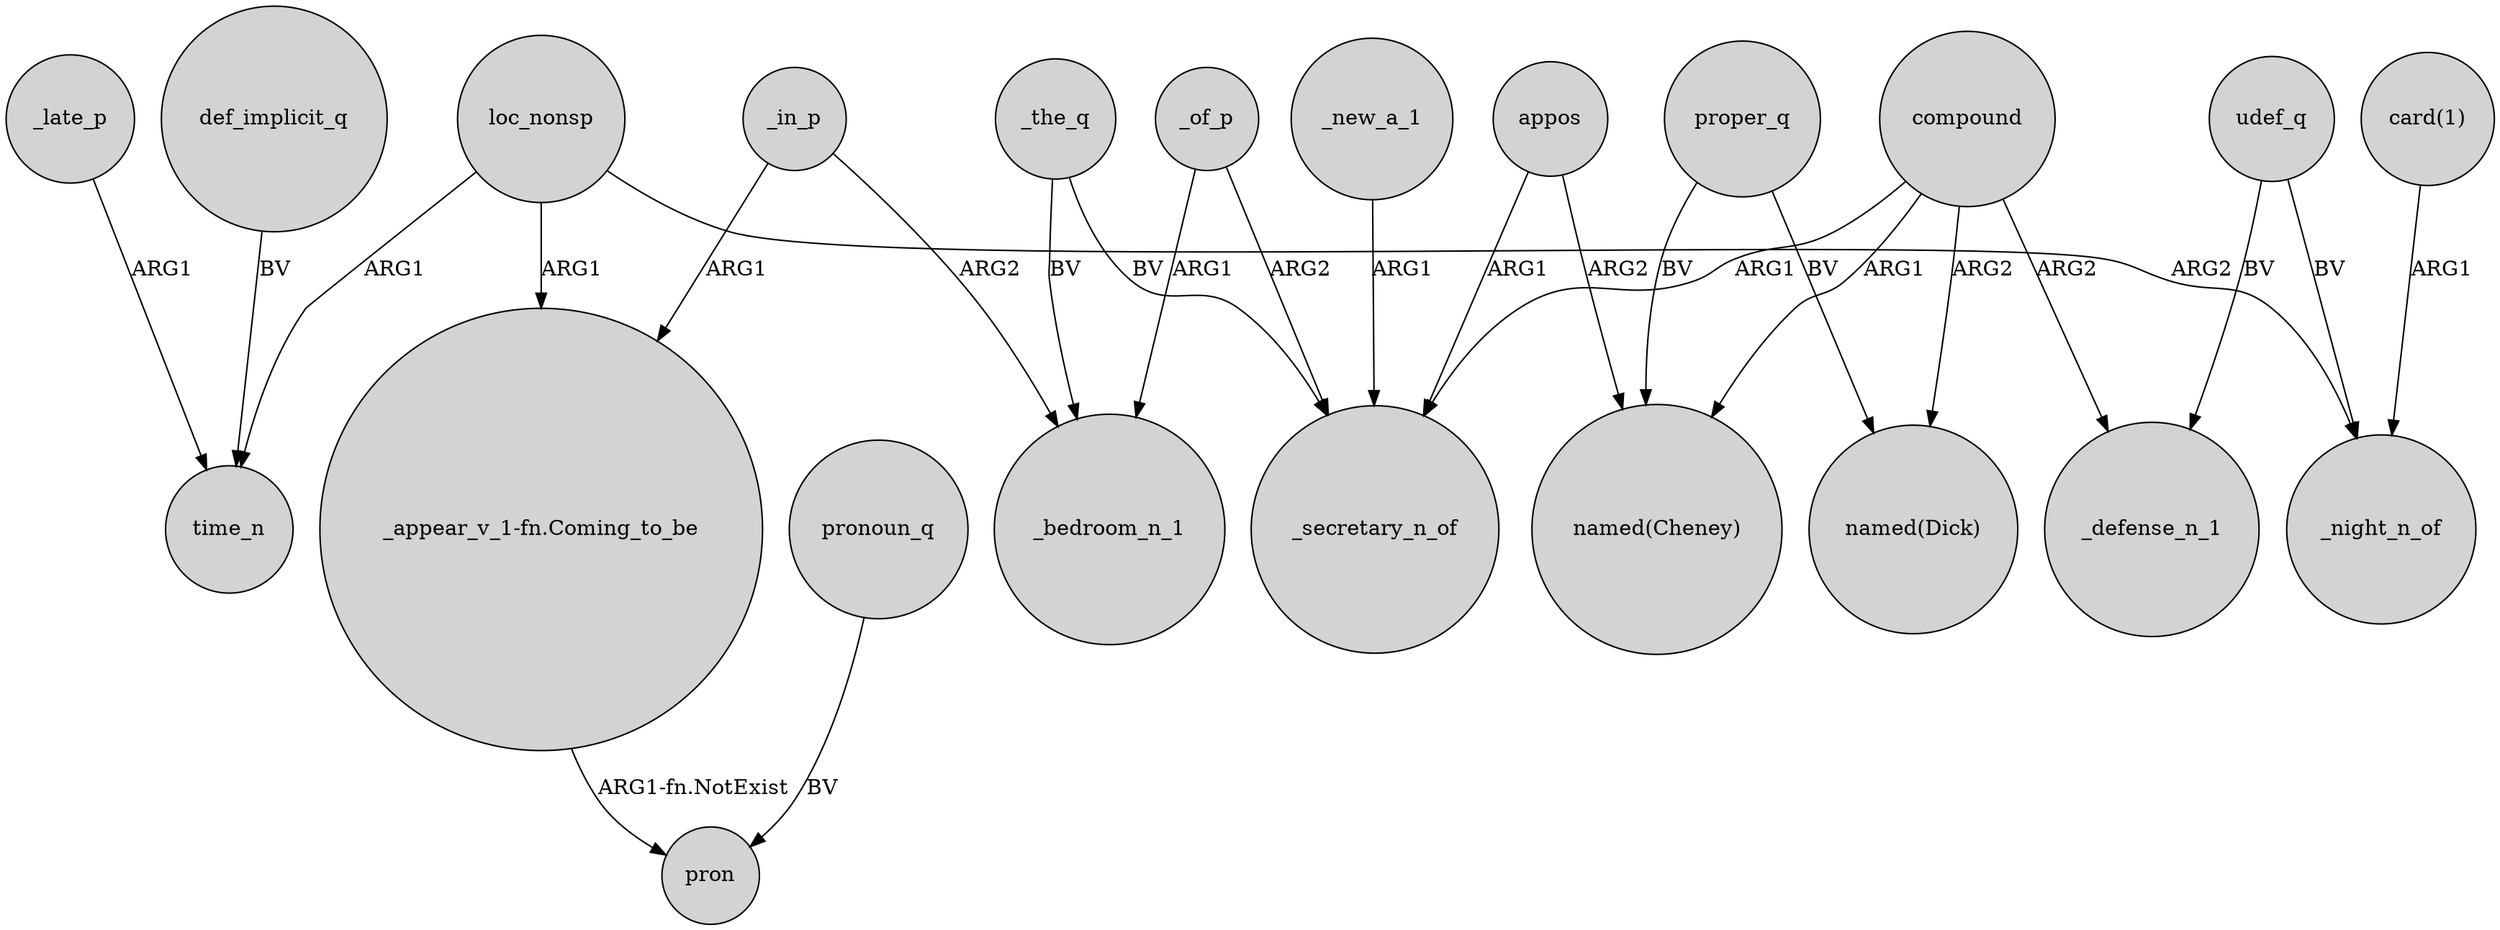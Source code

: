 digraph {
	node [shape=circle style=filled]
	_late_p -> time_n [label=ARG1]
	compound -> "named(Dick)" [label=ARG2]
	def_implicit_q -> time_n [label=BV]
	_new_a_1 -> _secretary_n_of [label=ARG1]
	appos -> "named(Cheney)" [label=ARG2]
	_of_p -> _secretary_n_of [label=ARG2]
	_in_p -> "_appear_v_1-fn.Coming_to_be" [label=ARG1]
	proper_q -> "named(Cheney)" [label=BV]
	proper_q -> "named(Dick)" [label=BV]
	loc_nonsp -> "_appear_v_1-fn.Coming_to_be" [label=ARG1]
	compound -> _defense_n_1 [label=ARG2]
	loc_nonsp -> time_n [label=ARG1]
	_the_q -> _secretary_n_of [label=BV]
	pronoun_q -> pron [label=BV]
	_the_q -> _bedroom_n_1 [label=BV]
	udef_q -> _defense_n_1 [label=BV]
	"card(1)" -> _night_n_of [label=ARG1]
	compound -> "named(Cheney)" [label=ARG1]
	appos -> _secretary_n_of [label=ARG1]
	_in_p -> _bedroom_n_1 [label=ARG2]
	loc_nonsp -> _night_n_of [label=ARG2]
	udef_q -> _night_n_of [label=BV]
	_of_p -> _bedroom_n_1 [label=ARG1]
	compound -> _secretary_n_of [label=ARG1]
	"_appear_v_1-fn.Coming_to_be" -> pron [label="ARG1-fn.NotExist"]
}
